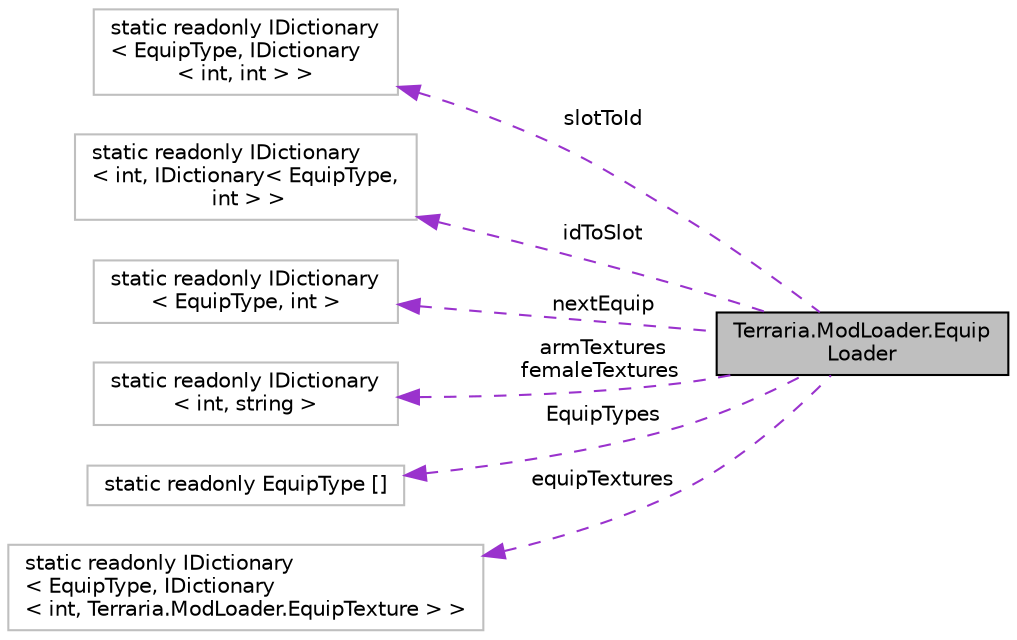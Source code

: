 digraph "Terraria.ModLoader.EquipLoader"
{
  edge [fontname="Helvetica",fontsize="10",labelfontname="Helvetica",labelfontsize="10"];
  node [fontname="Helvetica",fontsize="10",shape=record];
  rankdir="LR";
  Node1 [label="Terraria.ModLoader.Equip\lLoader",height=0.2,width=0.4,color="black", fillcolor="grey75", style="filled", fontcolor="black"];
  Node2 -> Node1 [dir="back",color="darkorchid3",fontsize="10",style="dashed",label=" slotToId" ,fontname="Helvetica"];
  Node2 [label="static readonly IDictionary\l\< EquipType, IDictionary\l\< int, int \> \>",height=0.2,width=0.4,color="grey75", fillcolor="white", style="filled"];
  Node3 -> Node1 [dir="back",color="darkorchid3",fontsize="10",style="dashed",label=" idToSlot" ,fontname="Helvetica"];
  Node3 [label="static readonly IDictionary\l\< int, IDictionary\< EquipType,\l int \> \>",height=0.2,width=0.4,color="grey75", fillcolor="white", style="filled"];
  Node4 -> Node1 [dir="back",color="darkorchid3",fontsize="10",style="dashed",label=" nextEquip" ,fontname="Helvetica"];
  Node4 [label="static readonly IDictionary\l\< EquipType, int \>",height=0.2,width=0.4,color="grey75", fillcolor="white", style="filled"];
  Node5 -> Node1 [dir="back",color="darkorchid3",fontsize="10",style="dashed",label=" armTextures\nfemaleTextures" ,fontname="Helvetica"];
  Node5 [label="static readonly IDictionary\l\< int, string \>",height=0.2,width=0.4,color="grey75", fillcolor="white", style="filled"];
  Node6 -> Node1 [dir="back",color="darkorchid3",fontsize="10",style="dashed",label=" EquipTypes" ,fontname="Helvetica"];
  Node6 [label="static readonly EquipType []",height=0.2,width=0.4,color="grey75", fillcolor="white", style="filled"];
  Node7 -> Node1 [dir="back",color="darkorchid3",fontsize="10",style="dashed",label=" equipTextures" ,fontname="Helvetica"];
  Node7 [label="static readonly IDictionary\l\< EquipType, IDictionary\l\< int, Terraria.ModLoader.EquipTexture \> \>",height=0.2,width=0.4,color="grey75", fillcolor="white", style="filled"];
}
